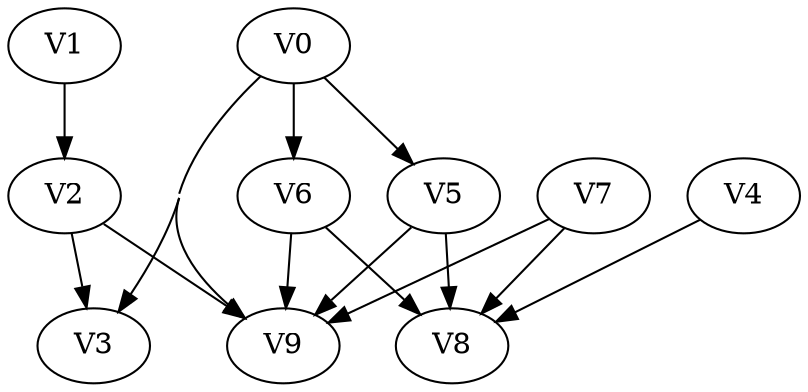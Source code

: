 strict digraph my_dotgraph {
concentrate=True;
V0;
V1;
V2;
V3;
V4;
V5;
V6;
V7;
V8;
V9;
V0 -> V3;
V0 -> V5;
V0 -> V6;
V0 -> V9;
V1 -> V2;
V2 -> V3;
V2 -> V9;
V4 -> V8;
V5 -> V8;
V5 -> V9;
V6 -> V8;
V6 -> V9;
V7 -> V8;
V7 -> V9;
V8 
}